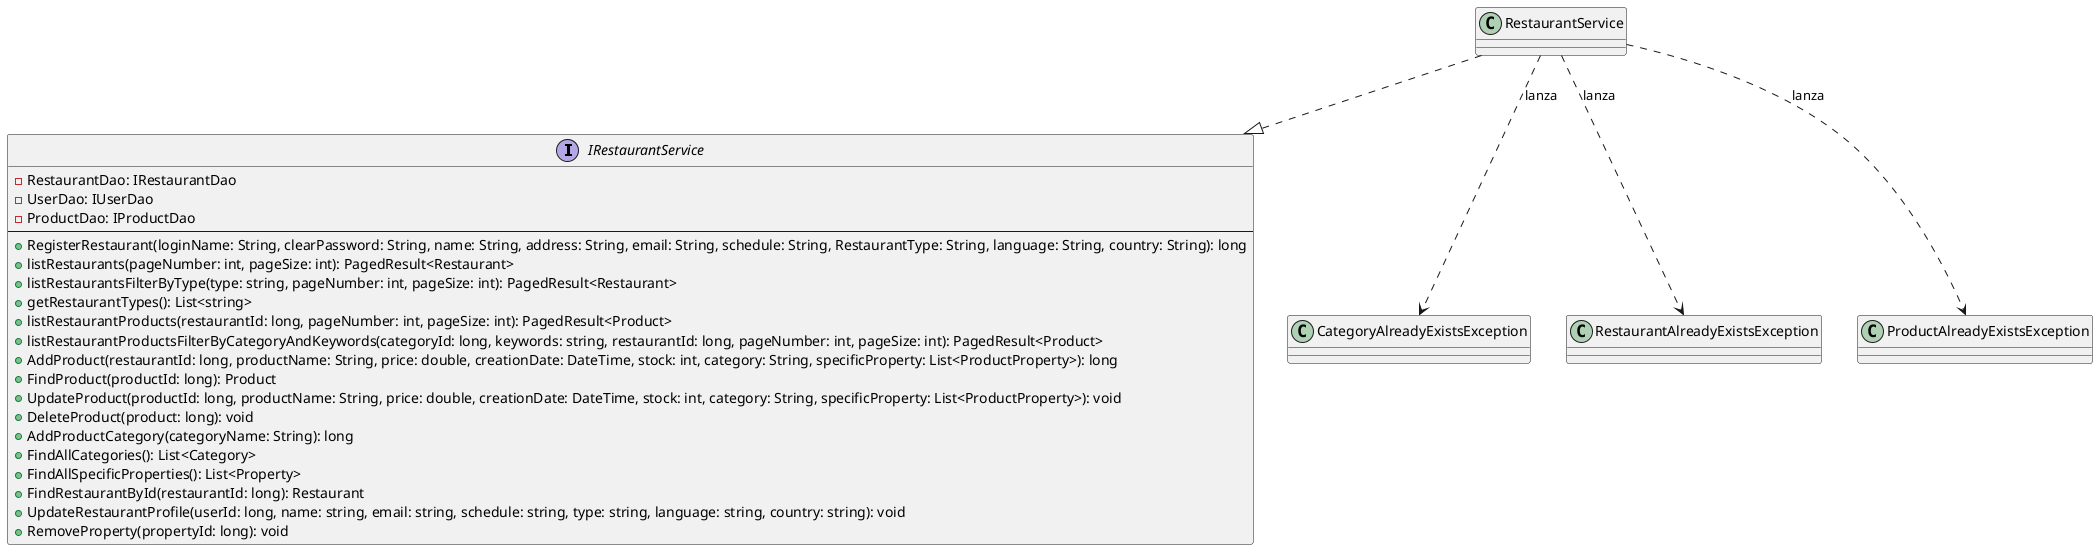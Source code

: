 @startuml Diagrama de Clases para RestaurantService

interface IRestaurantService {
    -RestaurantDao: IRestaurantDao
    -UserDao: IUserDao
    -ProductDao: IProductDao
    --
    +RegisterRestaurant(loginName: String, clearPassword: String, name: String, address: String, email: String, schedule: String, RestaurantType: String, language: String, country: String): long
    +listRestaurants(pageNumber: int, pageSize: int): PagedResult<Restaurant>
    +listRestaurantsFilterByType(type: string, pageNumber: int, pageSize: int): PagedResult<Restaurant>
    +getRestaurantTypes(): List<string>
    +listRestaurantProducts(restaurantId: long, pageNumber: int, pageSize: int): PagedResult<Product>
    +listRestaurantProductsFilterByCategoryAndKeywords(categoryId: long, keywords: string, restaurantId: long, pageNumber: int, pageSize: int): PagedResult<Product>
    +AddProduct(restaurantId: long, productName: String, price: double, creationDate: DateTime, stock: int, category: String, specificProperty: List<ProductProperty>): long
    +FindProduct(productId: long): Product
    +UpdateProduct(productId: long, productName: String, price: double, creationDate: DateTime, stock: int, category: String, specificProperty: List<ProductProperty>): void
    +DeleteProduct(product: long): void
    +AddProductCategory(categoryName: String): long
    +FindAllCategories(): List<Category>
    +FindAllSpecificProperties(): List<Property>
    +FindRestaurantById(restaurantId: long): Restaurant
    +UpdateRestaurantProfile(userId: long, name: string, email: string, schedule: string, type: string, language: string, country: string): void
    +RemoveProperty(propertyId: long): void
}

class RestaurantService {
}

class CategoryAlreadyExistsException {
}

class RestaurantAlreadyExistsException {
}

class ProductAlreadyExistsException {
}

RestaurantService ..|> IRestaurantService
RestaurantService ..> CategoryAlreadyExistsException : lanza
RestaurantService ..> RestaurantAlreadyExistsException : lanza
RestaurantService ..> ProductAlreadyExistsException : lanza

@enduml
